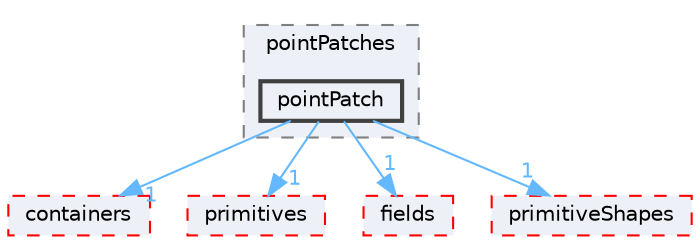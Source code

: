 digraph "src/OpenFOAM/meshes/pointMesh/pointPatches/pointPatch"
{
 // LATEX_PDF_SIZE
  bgcolor="transparent";
  edge [fontname=Helvetica,fontsize=10,labelfontname=Helvetica,labelfontsize=10];
  node [fontname=Helvetica,fontsize=10,shape=box,height=0.2,width=0.4];
  compound=true
  subgraph clusterdir_0b50d648241520de5cf03d68a603ea6e {
    graph [ bgcolor="#edf0f7", pencolor="grey50", label="pointPatches", fontname=Helvetica,fontsize=10 style="filled,dashed", URL="dir_0b50d648241520de5cf03d68a603ea6e.html",tooltip=""]
  dir_a2abba5bdf3913d34b895a768562fccd [label="pointPatch", fillcolor="#edf0f7", color="grey25", style="filled,bold", URL="dir_a2abba5bdf3913d34b895a768562fccd.html",tooltip=""];
  }
  dir_19d0872053bde092be81d7fe3f56cbf7 [label="containers", fillcolor="#edf0f7", color="red", style="filled,dashed", URL="dir_19d0872053bde092be81d7fe3f56cbf7.html",tooltip=""];
  dir_3e50f45338116b169052b428016851aa [label="primitives", fillcolor="#edf0f7", color="red", style="filled,dashed", URL="dir_3e50f45338116b169052b428016851aa.html",tooltip=""];
  dir_962442b8f989d5529fab5e0f0e4ffb74 [label="fields", fillcolor="#edf0f7", color="red", style="filled,dashed", URL="dir_962442b8f989d5529fab5e0f0e4ffb74.html",tooltip=""];
  dir_a36ac568b20b0ed2190ed53a491bc296 [label="primitiveShapes", fillcolor="#edf0f7", color="red", style="filled,dashed", URL="dir_a36ac568b20b0ed2190ed53a491bc296.html",tooltip=""];
  dir_a2abba5bdf3913d34b895a768562fccd->dir_19d0872053bde092be81d7fe3f56cbf7 [headlabel="1", labeldistance=1.5 headhref="dir_002951_000669.html" href="dir_002951_000669.html" color="steelblue1" fontcolor="steelblue1"];
  dir_a2abba5bdf3913d34b895a768562fccd->dir_3e50f45338116b169052b428016851aa [headlabel="1", labeldistance=1.5 headhref="dir_002951_003069.html" href="dir_002951_003069.html" color="steelblue1" fontcolor="steelblue1"];
  dir_a2abba5bdf3913d34b895a768562fccd->dir_962442b8f989d5529fab5e0f0e4ffb74 [headlabel="1", labeldistance=1.5 headhref="dir_002951_001335.html" href="dir_002951_001335.html" color="steelblue1" fontcolor="steelblue1"];
  dir_a2abba5bdf3913d34b895a768562fccd->dir_a36ac568b20b0ed2190ed53a491bc296 [headlabel="1", labeldistance=1.5 headhref="dir_002951_003070.html" href="dir_002951_003070.html" color="steelblue1" fontcolor="steelblue1"];
}
